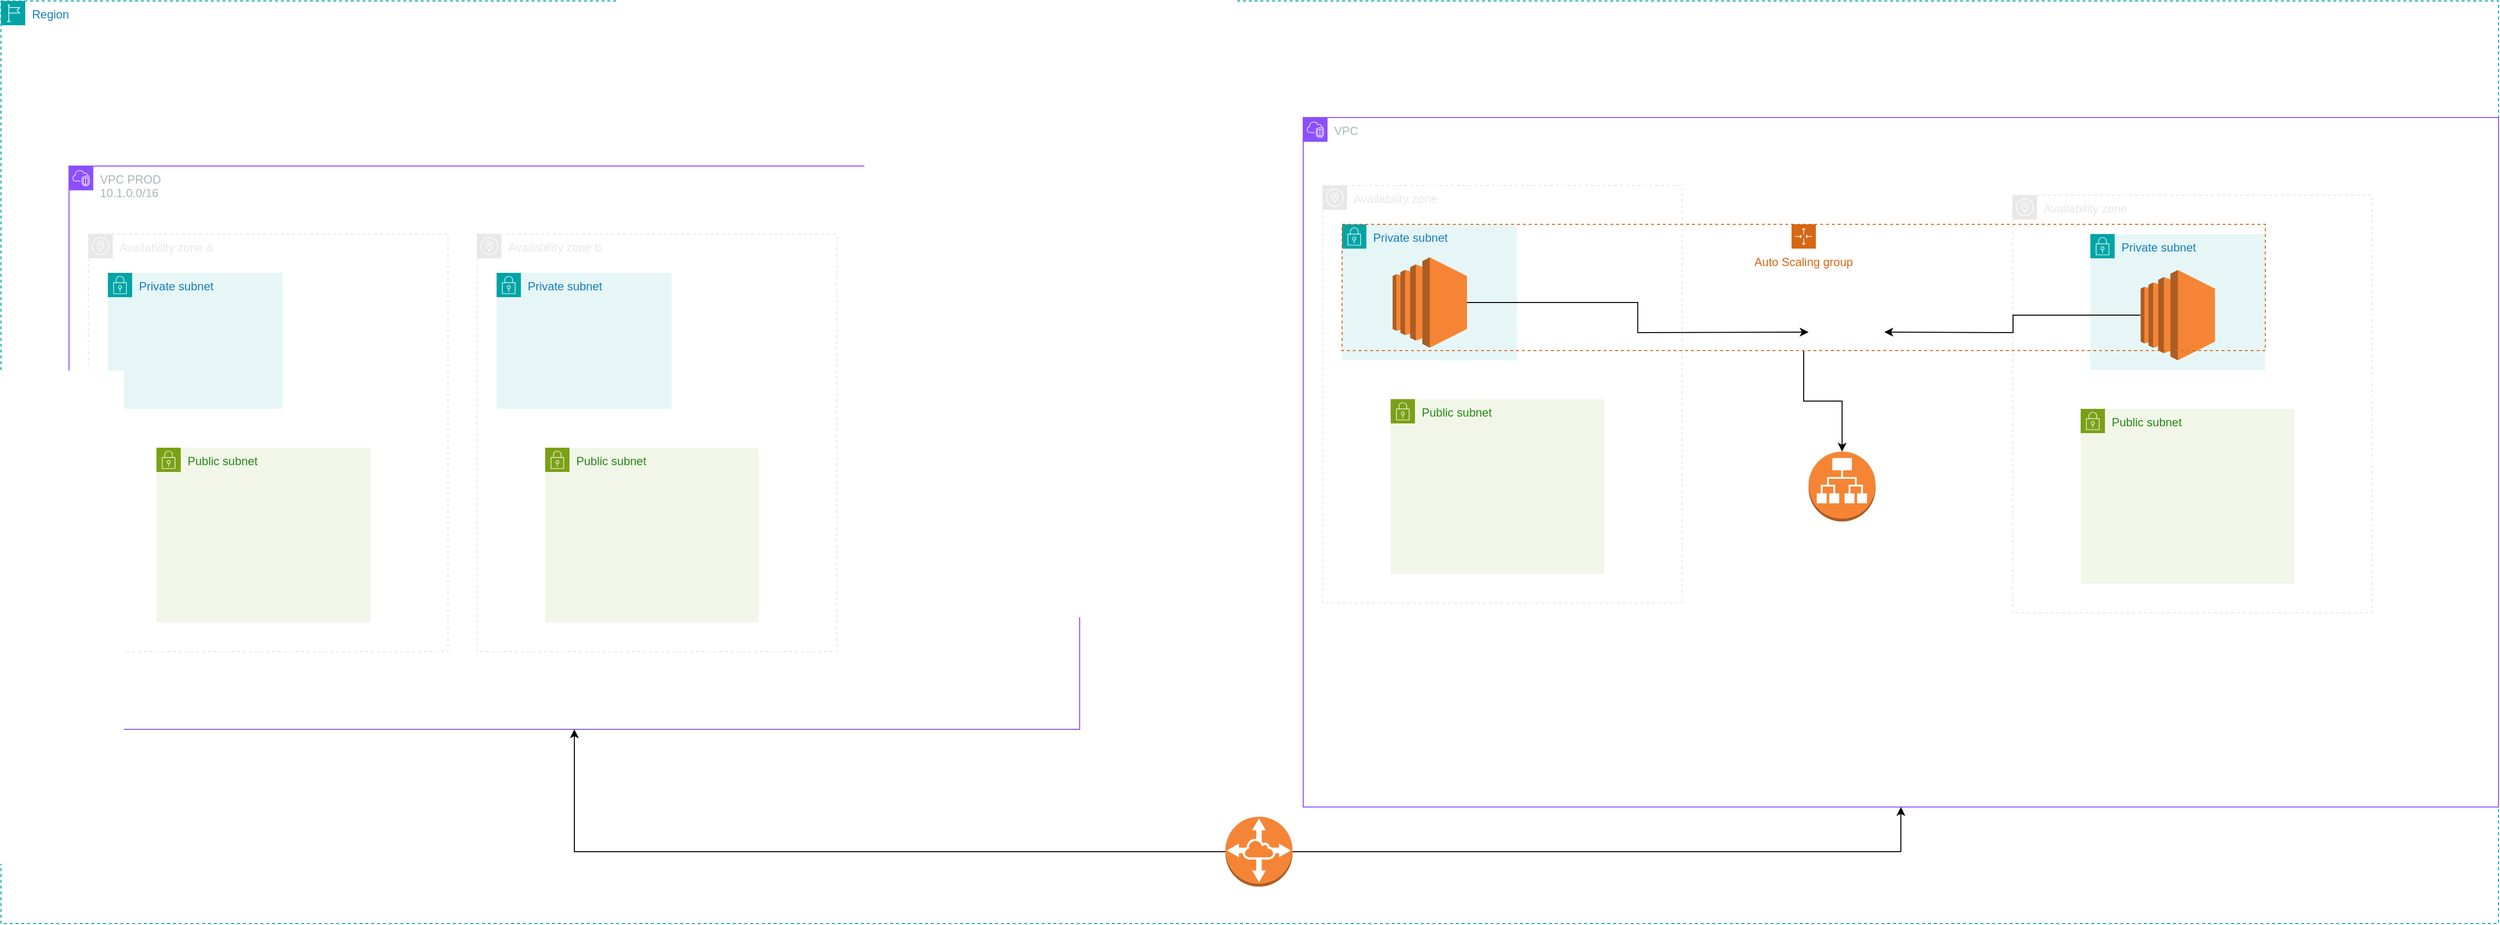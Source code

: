 <mxfile version="24.7.17">
  <diagram name="Page-1" id="FdFC7nG_o6BXK549P_Je">
    <mxGraphModel dx="4198" dy="1672" grid="1" gridSize="10" guides="1" tooltips="1" connect="1" arrows="1" fold="1" page="1" pageScale="1" pageWidth="850" pageHeight="1100" math="0" shadow="0">
      <root>
        <mxCell id="0" />
        <mxCell id="1" parent="0" />
        <mxCell id="RXtszh4yIbs4wceWnHEL-2" value="Region" style="points=[[0,0],[0.25,0],[0.5,0],[0.75,0],[1,0],[1,0.25],[1,0.5],[1,0.75],[1,1],[0.75,1],[0.5,1],[0.25,1],[0,1],[0,0.75],[0,0.5],[0,0.25]];outlineConnect=0;gradientColor=none;html=1;whiteSpace=wrap;fontSize=12;fontStyle=0;container=1;pointerEvents=0;collapsible=0;recursiveResize=0;shape=mxgraph.aws4.group;grIcon=mxgraph.aws4.group_region;strokeColor=#00A4A6;fillColor=none;verticalAlign=top;align=left;spacingLeft=30;fontColor=#147EBA;dashed=1;" vertex="1" parent="1">
          <mxGeometry x="-150" y="290" width="2570" height="950" as="geometry" />
        </mxCell>
        <mxCell id="RXtszh4yIbs4wceWnHEL-1" value="VPC PROD&amp;nbsp;&lt;div&gt;10.1.0.0/16&lt;br&gt;&lt;/div&gt;" style="points=[[0,0],[0.25,0],[0.5,0],[0.75,0],[1,0],[1,0.25],[1,0.5],[1,0.75],[1,1],[0.75,1],[0.5,1],[0.25,1],[0,1],[0,0.75],[0,0.5],[0,0.25]];outlineConnect=0;gradientColor=none;html=1;whiteSpace=wrap;fontSize=12;fontStyle=0;container=1;pointerEvents=0;collapsible=0;recursiveResize=0;shape=mxgraph.aws4.group;grIcon=mxgraph.aws4.group_vpc2;strokeColor=#8C4FFF;fillColor=none;verticalAlign=top;align=left;spacingLeft=30;fontColor=#AAB7B8;dashed=0;" vertex="1" parent="RXtszh4yIbs4wceWnHEL-2">
          <mxGeometry x="70" y="170" width="1040" height="580" as="geometry" />
        </mxCell>
        <mxCell id="RXtszh4yIbs4wceWnHEL-4" value="Availability zone a" style="sketch=0;outlineConnect=0;gradientColor=none;html=1;whiteSpace=wrap;fontSize=12;fontStyle=0;shape=mxgraph.aws4.group;grIcon=mxgraph.aws4.group_availability_zone;strokeColor=#E8E8E8;fillColor=none;verticalAlign=top;align=left;spacingLeft=30;fontColor=#E8E8E8;dashed=1;" vertex="1" parent="RXtszh4yIbs4wceWnHEL-1">
          <mxGeometry x="20" y="70" width="370" height="430" as="geometry" />
        </mxCell>
        <mxCell id="RXtszh4yIbs4wceWnHEL-7" value="Private subnet" style="points=[[0,0],[0.25,0],[0.5,0],[0.75,0],[1,0],[1,0.25],[1,0.5],[1,0.75],[1,1],[0.75,1],[0.5,1],[0.25,1],[0,1],[0,0.75],[0,0.5],[0,0.25]];outlineConnect=0;gradientColor=none;html=1;whiteSpace=wrap;fontSize=12;fontStyle=0;container=1;pointerEvents=0;collapsible=0;recursiveResize=0;shape=mxgraph.aws4.group;grIcon=mxgraph.aws4.group_security_group;grStroke=0;strokeColor=#00A4A6;fillColor=#E6F6F7;verticalAlign=top;align=left;spacingLeft=30;fontColor=#147EBA;dashed=0;" vertex="1" parent="RXtszh4yIbs4wceWnHEL-1">
          <mxGeometry x="40" y="110" width="180" height="140" as="geometry" />
        </mxCell>
        <mxCell id="RXtszh4yIbs4wceWnHEL-9" value="Public subnet" style="points=[[0,0],[0.25,0],[0.5,0],[0.75,0],[1,0],[1,0.25],[1,0.5],[1,0.75],[1,1],[0.75,1],[0.5,1],[0.25,1],[0,1],[0,0.75],[0,0.5],[0,0.25]];outlineConnect=0;gradientColor=none;html=1;whiteSpace=wrap;fontSize=12;fontStyle=0;container=1;pointerEvents=0;collapsible=0;recursiveResize=0;shape=mxgraph.aws4.group;grIcon=mxgraph.aws4.group_security_group;grStroke=0;strokeColor=#7AA116;fillColor=#F2F6E8;verticalAlign=top;align=left;spacingLeft=30;fontColor=#248814;dashed=0;" vertex="1" parent="RXtszh4yIbs4wceWnHEL-1">
          <mxGeometry x="90" y="290" width="220" height="180" as="geometry" />
        </mxCell>
        <mxCell id="RXtszh4yIbs4wceWnHEL-10" value="Availability zone b" style="sketch=0;outlineConnect=0;gradientColor=none;html=1;whiteSpace=wrap;fontSize=12;fontStyle=0;shape=mxgraph.aws4.group;grIcon=mxgraph.aws4.group_availability_zone;strokeColor=#E8E8E8;fillColor=none;verticalAlign=top;align=left;spacingLeft=30;fontColor=#E8E8E8;dashed=1;" vertex="1" parent="RXtszh4yIbs4wceWnHEL-1">
          <mxGeometry x="420" y="70" width="370" height="430" as="geometry" />
        </mxCell>
        <mxCell id="RXtszh4yIbs4wceWnHEL-11" value="Private subnet" style="points=[[0,0],[0.25,0],[0.5,0],[0.75,0],[1,0],[1,0.25],[1,0.5],[1,0.75],[1,1],[0.75,1],[0.5,1],[0.25,1],[0,1],[0,0.75],[0,0.5],[0,0.25]];outlineConnect=0;gradientColor=none;html=1;whiteSpace=wrap;fontSize=12;fontStyle=0;container=1;pointerEvents=0;collapsible=0;recursiveResize=0;shape=mxgraph.aws4.group;grIcon=mxgraph.aws4.group_security_group;grStroke=0;strokeColor=#00A4A6;fillColor=#E6F6F7;verticalAlign=top;align=left;spacingLeft=30;fontColor=#147EBA;dashed=0;" vertex="1" parent="RXtszh4yIbs4wceWnHEL-1">
          <mxGeometry x="440" y="110" width="180" height="140" as="geometry" />
        </mxCell>
        <mxCell id="RXtszh4yIbs4wceWnHEL-12" value="Public subnet" style="points=[[0,0],[0.25,0],[0.5,0],[0.75,0],[1,0],[1,0.25],[1,0.5],[1,0.75],[1,1],[0.75,1],[0.5,1],[0.25,1],[0,1],[0,0.75],[0,0.5],[0,0.25]];outlineConnect=0;gradientColor=none;html=1;whiteSpace=wrap;fontSize=12;fontStyle=0;container=1;pointerEvents=0;collapsible=0;recursiveResize=0;shape=mxgraph.aws4.group;grIcon=mxgraph.aws4.group_security_group;grStroke=0;strokeColor=#7AA116;fillColor=#F2F6E8;verticalAlign=top;align=left;spacingLeft=30;fontColor=#248814;dashed=0;" vertex="1" parent="RXtszh4yIbs4wceWnHEL-1">
          <mxGeometry x="490" y="290" width="220" height="180" as="geometry" />
        </mxCell>
        <mxCell id="RXtszh4yIbs4wceWnHEL-13" value="VPC" style="points=[[0,0],[0.25,0],[0.5,0],[0.75,0],[1,0],[1,0.25],[1,0.5],[1,0.75],[1,1],[0.75,1],[0.5,1],[0.25,1],[0,1],[0,0.75],[0,0.5],[0,0.25]];outlineConnect=0;gradientColor=none;html=1;whiteSpace=wrap;fontSize=12;fontStyle=0;container=1;pointerEvents=0;collapsible=0;recursiveResize=0;shape=mxgraph.aws4.group;grIcon=mxgraph.aws4.group_vpc2;strokeColor=#8C4FFF;fillColor=none;verticalAlign=top;align=left;spacingLeft=30;fontColor=#AAB7B8;dashed=0;" vertex="1" parent="RXtszh4yIbs4wceWnHEL-2">
          <mxGeometry x="1340" y="120" width="1230" height="710" as="geometry" />
        </mxCell>
        <mxCell id="RXtszh4yIbs4wceWnHEL-14" value="Availability zone" style="sketch=0;outlineConnect=0;gradientColor=none;html=1;whiteSpace=wrap;fontSize=12;fontStyle=0;shape=mxgraph.aws4.group;grIcon=mxgraph.aws4.group_availability_zone;strokeColor=#E8E8E8;fillColor=none;verticalAlign=top;align=left;spacingLeft=30;fontColor=#E8E8E8;dashed=1;" vertex="1" parent="RXtszh4yIbs4wceWnHEL-13">
          <mxGeometry x="20" y="70" width="370" height="430" as="geometry" />
        </mxCell>
        <mxCell id="RXtszh4yIbs4wceWnHEL-15" value="Private subnet" style="points=[[0,0],[0.25,0],[0.5,0],[0.75,0],[1,0],[1,0.25],[1,0.5],[1,0.75],[1,1],[0.75,1],[0.5,1],[0.25,1],[0,1],[0,0.75],[0,0.5],[0,0.25]];outlineConnect=0;gradientColor=none;html=1;whiteSpace=wrap;fontSize=12;fontStyle=0;container=1;pointerEvents=0;collapsible=0;recursiveResize=0;shape=mxgraph.aws4.group;grIcon=mxgraph.aws4.group_security_group;grStroke=0;strokeColor=#00A4A6;fillColor=#E6F6F7;verticalAlign=top;align=left;spacingLeft=30;fontColor=#147EBA;dashed=0;" vertex="1" parent="RXtszh4yIbs4wceWnHEL-13">
          <mxGeometry x="40" y="110" width="180" height="140" as="geometry" />
        </mxCell>
        <mxCell id="RXtszh4yIbs4wceWnHEL-25" value="" style="outlineConnect=0;dashed=0;verticalLabelPosition=bottom;verticalAlign=top;align=center;html=1;shape=mxgraph.aws3.ec2;fillColor=#F58534;gradientColor=none;" vertex="1" parent="RXtszh4yIbs4wceWnHEL-15">
          <mxGeometry x="52" y="34" width="76.5" height="93" as="geometry" />
        </mxCell>
        <mxCell id="RXtszh4yIbs4wceWnHEL-16" value="Public subnet" style="points=[[0,0],[0.25,0],[0.5,0],[0.75,0],[1,0],[1,0.25],[1,0.5],[1,0.75],[1,1],[0.75,1],[0.5,1],[0.25,1],[0,1],[0,0.75],[0,0.5],[0,0.25]];outlineConnect=0;gradientColor=none;html=1;whiteSpace=wrap;fontSize=12;fontStyle=0;container=1;pointerEvents=0;collapsible=0;recursiveResize=0;shape=mxgraph.aws4.group;grIcon=mxgraph.aws4.group_security_group;grStroke=0;strokeColor=#7AA116;fillColor=#F2F6E8;verticalAlign=top;align=left;spacingLeft=30;fontColor=#248814;dashed=0;" vertex="1" parent="RXtszh4yIbs4wceWnHEL-13">
          <mxGeometry x="90" y="290" width="220" height="180" as="geometry" />
        </mxCell>
        <mxCell id="RXtszh4yIbs4wceWnHEL-17" value="Availability zone" style="sketch=0;outlineConnect=0;gradientColor=none;html=1;whiteSpace=wrap;fontSize=12;fontStyle=0;shape=mxgraph.aws4.group;grIcon=mxgraph.aws4.group_availability_zone;strokeColor=#E8E8E8;fillColor=none;verticalAlign=top;align=left;spacingLeft=30;fontColor=#E8E8E8;dashed=1;" vertex="1" parent="RXtszh4yIbs4wceWnHEL-13">
          <mxGeometry x="730" y="80" width="370" height="430" as="geometry" />
        </mxCell>
        <mxCell id="RXtszh4yIbs4wceWnHEL-18" value="Private subnet" style="points=[[0,0],[0.25,0],[0.5,0],[0.75,0],[1,0],[1,0.25],[1,0.5],[1,0.75],[1,1],[0.75,1],[0.5,1],[0.25,1],[0,1],[0,0.75],[0,0.5],[0,0.25]];outlineConnect=0;gradientColor=none;html=1;whiteSpace=wrap;fontSize=12;fontStyle=0;container=1;pointerEvents=0;collapsible=0;recursiveResize=0;shape=mxgraph.aws4.group;grIcon=mxgraph.aws4.group_security_group;grStroke=0;strokeColor=#00A4A6;fillColor=#E6F6F7;verticalAlign=top;align=left;spacingLeft=30;fontColor=#147EBA;dashed=0;" vertex="1" parent="RXtszh4yIbs4wceWnHEL-13">
          <mxGeometry x="810" y="120" width="180" height="140" as="geometry" />
        </mxCell>
        <mxCell id="RXtszh4yIbs4wceWnHEL-19" value="Public subnet" style="points=[[0,0],[0.25,0],[0.5,0],[0.75,0],[1,0],[1,0.25],[1,0.5],[1,0.75],[1,1],[0.75,1],[0.5,1],[0.25,1],[0,1],[0,0.75],[0,0.5],[0,0.25]];outlineConnect=0;gradientColor=none;html=1;whiteSpace=wrap;fontSize=12;fontStyle=0;container=1;pointerEvents=0;collapsible=0;recursiveResize=0;shape=mxgraph.aws4.group;grIcon=mxgraph.aws4.group_security_group;grStroke=0;strokeColor=#7AA116;fillColor=#F2F6E8;verticalAlign=top;align=left;spacingLeft=30;fontColor=#248814;dashed=0;" vertex="1" parent="RXtszh4yIbs4wceWnHEL-13">
          <mxGeometry x="800" y="300" width="220" height="180" as="geometry" />
        </mxCell>
        <mxCell id="RXtszh4yIbs4wceWnHEL-28" style="edgeStyle=orthogonalEdgeStyle;rounded=0;orthogonalLoop=1;jettySize=auto;html=1;" edge="1" parent="RXtszh4yIbs4wceWnHEL-13" source="RXtszh4yIbs4wceWnHEL-26">
          <mxGeometry relative="1" as="geometry">
            <mxPoint x="598" y="221" as="targetPoint" />
          </mxGeometry>
        </mxCell>
        <mxCell id="RXtszh4yIbs4wceWnHEL-26" value="" style="outlineConnect=0;dashed=0;verticalLabelPosition=bottom;verticalAlign=top;align=center;html=1;shape=mxgraph.aws3.ec2;fillColor=#F58534;gradientColor=none;" vertex="1" parent="RXtszh4yIbs4wceWnHEL-13">
          <mxGeometry x="861.75" y="157" width="76.5" height="93" as="geometry" />
        </mxCell>
        <mxCell id="RXtszh4yIbs4wceWnHEL-27" style="edgeStyle=orthogonalEdgeStyle;rounded=0;orthogonalLoop=1;jettySize=auto;html=1;entryX=0;entryY=0.5;entryDx=0;entryDy=0;entryPerimeter=0;" edge="1" parent="RXtszh4yIbs4wceWnHEL-13" source="RXtszh4yIbs4wceWnHEL-25">
          <mxGeometry relative="1" as="geometry">
            <mxPoint x="520" y="221" as="targetPoint" />
          </mxGeometry>
        </mxCell>
        <mxCell id="RXtszh4yIbs4wceWnHEL-29" value="" style="outlineConnect=0;dashed=0;verticalLabelPosition=bottom;verticalAlign=top;align=center;html=1;shape=mxgraph.aws3.application_load_balancer;fillColor=#F58534;gradientColor=none;" vertex="1" parent="RXtszh4yIbs4wceWnHEL-13">
          <mxGeometry x="520" y="344" width="69" height="72" as="geometry" />
        </mxCell>
        <mxCell id="RXtszh4yIbs4wceWnHEL-32" style="edgeStyle=orthogonalEdgeStyle;rounded=0;orthogonalLoop=1;jettySize=auto;html=1;" edge="1" parent="RXtszh4yIbs4wceWnHEL-13" source="RXtszh4yIbs4wceWnHEL-31" target="RXtszh4yIbs4wceWnHEL-29">
          <mxGeometry relative="1" as="geometry" />
        </mxCell>
        <mxCell id="RXtszh4yIbs4wceWnHEL-31" value="Auto Scaling group" style="points=[[0,0],[0.25,0],[0.5,0],[0.75,0],[1,0],[1,0.25],[1,0.5],[1,0.75],[1,1],[0.75,1],[0.5,1],[0.25,1],[0,1],[0,0.75],[0,0.5],[0,0.25]];outlineConnect=0;gradientColor=none;html=1;whiteSpace=wrap;fontSize=12;fontStyle=0;container=1;pointerEvents=0;collapsible=0;recursiveResize=0;shape=mxgraph.aws4.groupCenter;grIcon=mxgraph.aws4.group_auto_scaling_group;grStroke=1;strokeColor=#D86613;fillColor=none;verticalAlign=top;align=center;fontColor=#D86613;dashed=1;spacingTop=25;" vertex="1" parent="RXtszh4yIbs4wceWnHEL-13">
          <mxGeometry x="40" y="110" width="950" height="130" as="geometry" />
        </mxCell>
        <mxCell id="RXtszh4yIbs4wceWnHEL-21" style="edgeStyle=orthogonalEdgeStyle;rounded=0;orthogonalLoop=1;jettySize=auto;html=1;" edge="1" parent="RXtszh4yIbs4wceWnHEL-2" source="RXtszh4yIbs4wceWnHEL-20" target="RXtszh4yIbs4wceWnHEL-13">
          <mxGeometry relative="1" as="geometry" />
        </mxCell>
        <mxCell id="RXtszh4yIbs4wceWnHEL-22" style="edgeStyle=orthogonalEdgeStyle;rounded=0;orthogonalLoop=1;jettySize=auto;html=1;" edge="1" parent="RXtszh4yIbs4wceWnHEL-2" source="RXtszh4yIbs4wceWnHEL-20" target="RXtszh4yIbs4wceWnHEL-1">
          <mxGeometry relative="1" as="geometry" />
        </mxCell>
        <mxCell id="RXtszh4yIbs4wceWnHEL-20" value="" style="outlineConnect=0;dashed=0;verticalLabelPosition=bottom;verticalAlign=top;align=center;html=1;shape=mxgraph.aws3.vpc_peering;fillColor=#F58536;gradientColor=none;" vertex="1" parent="RXtszh4yIbs4wceWnHEL-2">
          <mxGeometry x="1260" y="840" width="69" height="72" as="geometry" />
        </mxCell>
      </root>
    </mxGraphModel>
  </diagram>
</mxfile>
